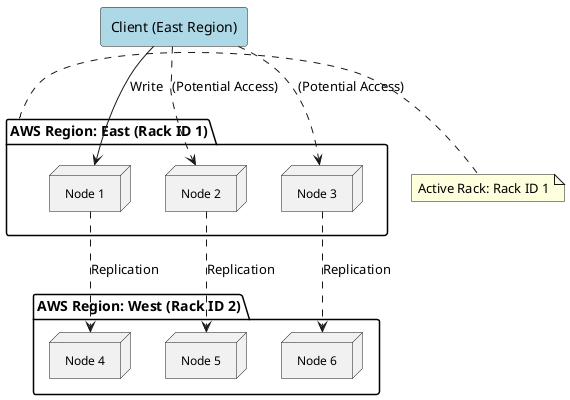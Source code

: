 @startuml
skinparam cluster {
    BackgroundColor White
    BorderColor Black
    FontName Arial
}
skinparam node {
    FontColor Black
    FontSize 12
    FontName Arial
}

package "AWS Region: East (Rack ID 1)" as East {
    node "Node 1" as Node1_East
    node "Node 2" as Node2_East
    node "Node 3" as Node3_East
}

package "AWS Region: West (Rack ID 2)" as West {
    node "Node 4" as Node1_West
    node "Node 5" as Node2_West
    node "Node 6" as Node3_West
}

rectangle "Client (East Region)" as Client_East #LightBlue

note right of East
Active Rack: Rack ID 1
end note

Client_East --> Node1_East : Write
Client_East ..> Node2_East : (Potential Access)
Client_East ..> Node3_East : (Potential Access)

Node1_East ..> Node1_West : Replication
Node2_East ..> Node2_West : Replication
Node3_East ..> Node3_West : Replication

@enduml
